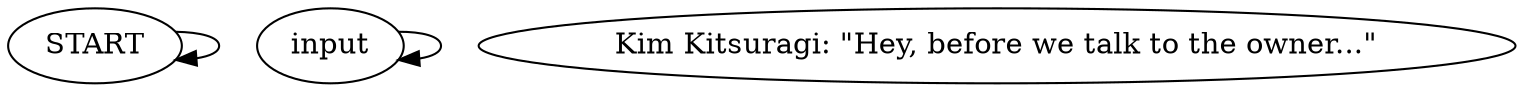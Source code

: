 # PAWNSHOP / KIM FIRST VISIT barks
# Kim wants to talk to you.
# ==================================================
digraph G {
	  0 [label="START"];
	  1 [label="input"];
	  2 [label="Kim Kitsuragi: \"Hey, before we talk to the owner...\""];
	  0 -> 0
	  1 -> 1
}

